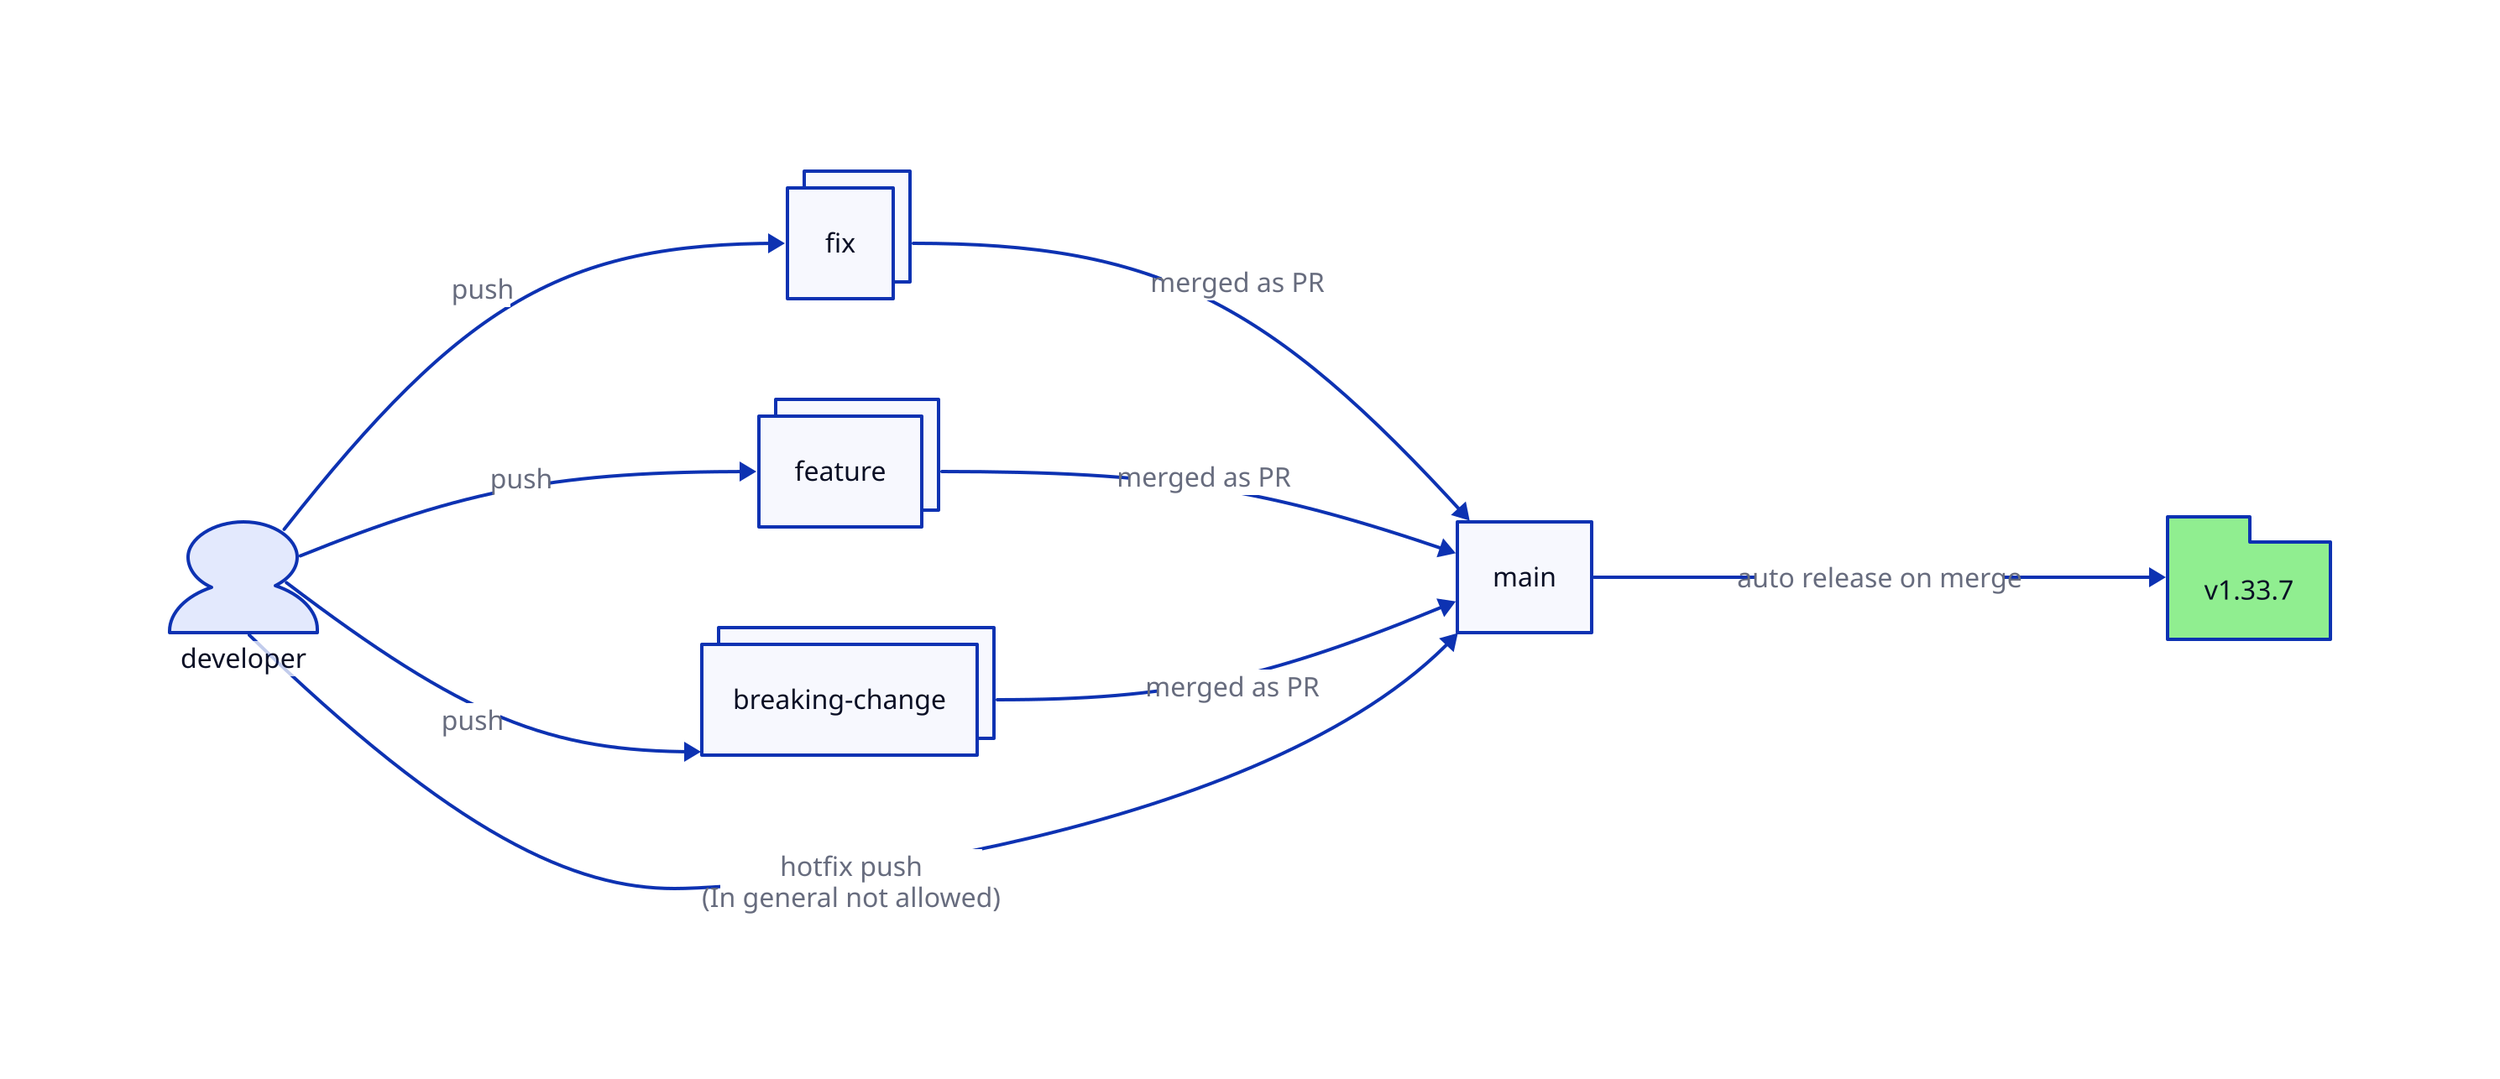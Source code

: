 direction: right

main
developer.shape: person

fix: {
  style.multiple: true
}

feature: {
  style.multiple: true
}

breaking-change: {
  style.multiple: true
}

v1337: {
  label: v1.33.7
  shape: package
  style.fill: lightgreen
}

fix -> main: merged as PR
feature -> main: merged as PR
breaking-change -> main: merged as PR

main -> v1337: auto release on merge

developer -> fix: push
developer -> feature: push
developer -> breaking-change: push
developer -> main: hotfix push\n(In general not allowed)
